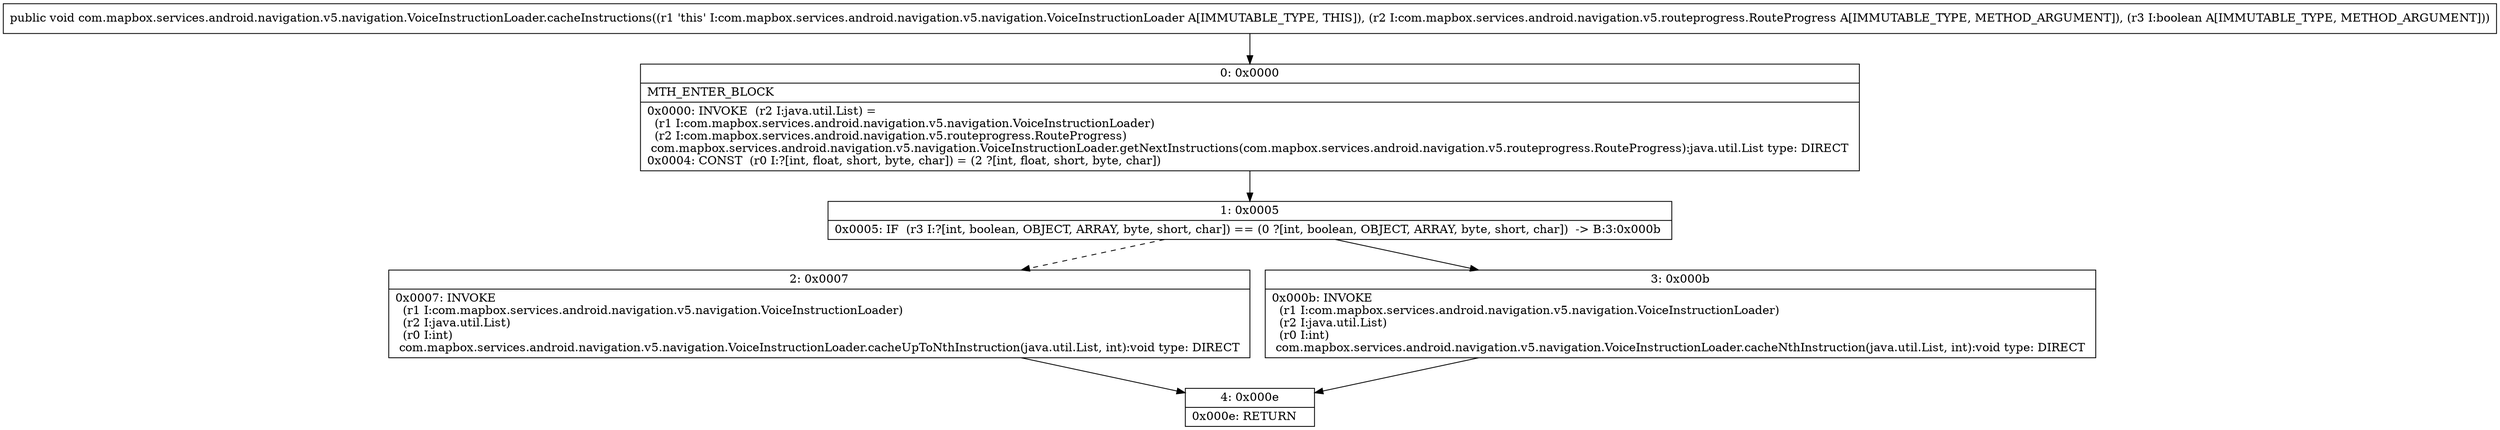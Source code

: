 digraph "CFG forcom.mapbox.services.android.navigation.v5.navigation.VoiceInstructionLoader.cacheInstructions(Lcom\/mapbox\/services\/android\/navigation\/v5\/routeprogress\/RouteProgress;Z)V" {
Node_0 [shape=record,label="{0\:\ 0x0000|MTH_ENTER_BLOCK\l|0x0000: INVOKE  (r2 I:java.util.List) = \l  (r1 I:com.mapbox.services.android.navigation.v5.navigation.VoiceInstructionLoader)\l  (r2 I:com.mapbox.services.android.navigation.v5.routeprogress.RouteProgress)\l com.mapbox.services.android.navigation.v5.navigation.VoiceInstructionLoader.getNextInstructions(com.mapbox.services.android.navigation.v5.routeprogress.RouteProgress):java.util.List type: DIRECT \l0x0004: CONST  (r0 I:?[int, float, short, byte, char]) = (2 ?[int, float, short, byte, char]) \l}"];
Node_1 [shape=record,label="{1\:\ 0x0005|0x0005: IF  (r3 I:?[int, boolean, OBJECT, ARRAY, byte, short, char]) == (0 ?[int, boolean, OBJECT, ARRAY, byte, short, char])  \-\> B:3:0x000b \l}"];
Node_2 [shape=record,label="{2\:\ 0x0007|0x0007: INVOKE  \l  (r1 I:com.mapbox.services.android.navigation.v5.navigation.VoiceInstructionLoader)\l  (r2 I:java.util.List)\l  (r0 I:int)\l com.mapbox.services.android.navigation.v5.navigation.VoiceInstructionLoader.cacheUpToNthInstruction(java.util.List, int):void type: DIRECT \l}"];
Node_3 [shape=record,label="{3\:\ 0x000b|0x000b: INVOKE  \l  (r1 I:com.mapbox.services.android.navigation.v5.navigation.VoiceInstructionLoader)\l  (r2 I:java.util.List)\l  (r0 I:int)\l com.mapbox.services.android.navigation.v5.navigation.VoiceInstructionLoader.cacheNthInstruction(java.util.List, int):void type: DIRECT \l}"];
Node_4 [shape=record,label="{4\:\ 0x000e|0x000e: RETURN   \l}"];
MethodNode[shape=record,label="{public void com.mapbox.services.android.navigation.v5.navigation.VoiceInstructionLoader.cacheInstructions((r1 'this' I:com.mapbox.services.android.navigation.v5.navigation.VoiceInstructionLoader A[IMMUTABLE_TYPE, THIS]), (r2 I:com.mapbox.services.android.navigation.v5.routeprogress.RouteProgress A[IMMUTABLE_TYPE, METHOD_ARGUMENT]), (r3 I:boolean A[IMMUTABLE_TYPE, METHOD_ARGUMENT])) }"];
MethodNode -> Node_0;
Node_0 -> Node_1;
Node_1 -> Node_2[style=dashed];
Node_1 -> Node_3;
Node_2 -> Node_4;
Node_3 -> Node_4;
}

